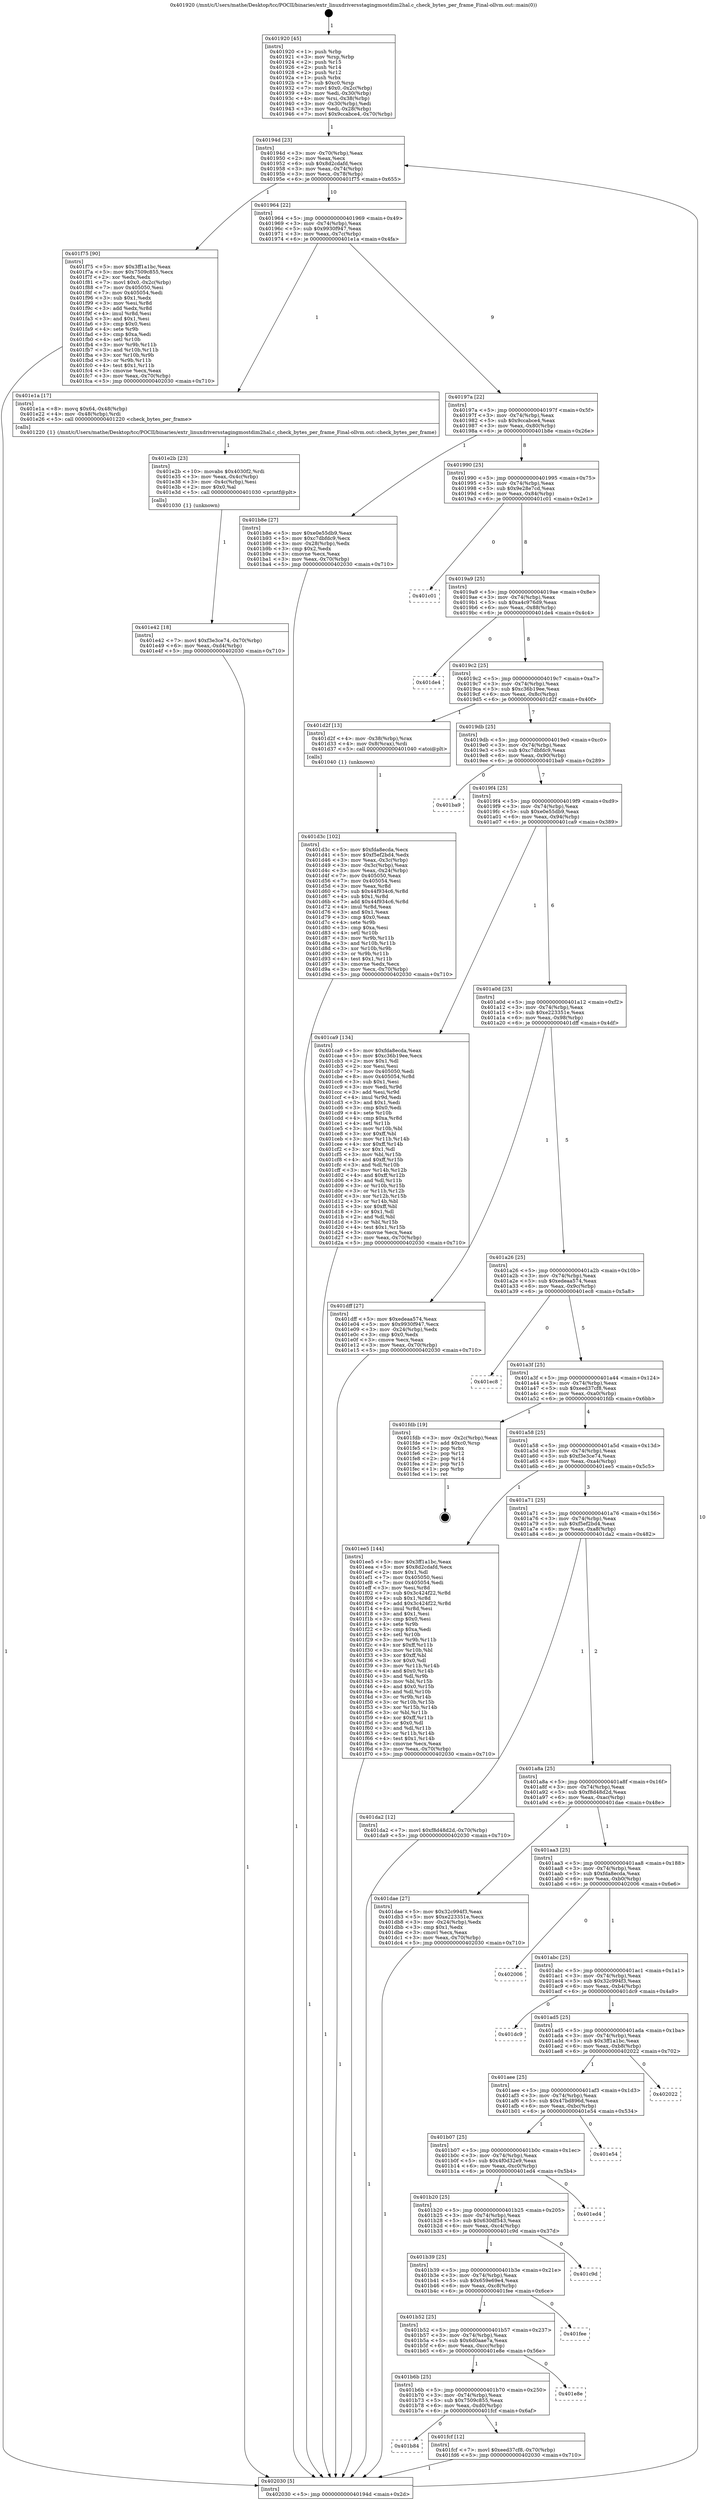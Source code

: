 digraph "0x401920" {
  label = "0x401920 (/mnt/c/Users/mathe/Desktop/tcc/POCII/binaries/extr_linuxdriversstagingmostdim2hal.c_check_bytes_per_frame_Final-ollvm.out::main(0))"
  labelloc = "t"
  node[shape=record]

  Entry [label="",width=0.3,height=0.3,shape=circle,fillcolor=black,style=filled]
  "0x40194d" [label="{
     0x40194d [23]\l
     | [instrs]\l
     &nbsp;&nbsp;0x40194d \<+3\>: mov -0x70(%rbp),%eax\l
     &nbsp;&nbsp;0x401950 \<+2\>: mov %eax,%ecx\l
     &nbsp;&nbsp;0x401952 \<+6\>: sub $0x8d2cdafd,%ecx\l
     &nbsp;&nbsp;0x401958 \<+3\>: mov %eax,-0x74(%rbp)\l
     &nbsp;&nbsp;0x40195b \<+3\>: mov %ecx,-0x78(%rbp)\l
     &nbsp;&nbsp;0x40195e \<+6\>: je 0000000000401f75 \<main+0x655\>\l
  }"]
  "0x401f75" [label="{
     0x401f75 [90]\l
     | [instrs]\l
     &nbsp;&nbsp;0x401f75 \<+5\>: mov $0x3ff1a1bc,%eax\l
     &nbsp;&nbsp;0x401f7a \<+5\>: mov $0x7509c855,%ecx\l
     &nbsp;&nbsp;0x401f7f \<+2\>: xor %edx,%edx\l
     &nbsp;&nbsp;0x401f81 \<+7\>: movl $0x0,-0x2c(%rbp)\l
     &nbsp;&nbsp;0x401f88 \<+7\>: mov 0x405050,%esi\l
     &nbsp;&nbsp;0x401f8f \<+7\>: mov 0x405054,%edi\l
     &nbsp;&nbsp;0x401f96 \<+3\>: sub $0x1,%edx\l
     &nbsp;&nbsp;0x401f99 \<+3\>: mov %esi,%r8d\l
     &nbsp;&nbsp;0x401f9c \<+3\>: add %edx,%r8d\l
     &nbsp;&nbsp;0x401f9f \<+4\>: imul %r8d,%esi\l
     &nbsp;&nbsp;0x401fa3 \<+3\>: and $0x1,%esi\l
     &nbsp;&nbsp;0x401fa6 \<+3\>: cmp $0x0,%esi\l
     &nbsp;&nbsp;0x401fa9 \<+4\>: sete %r9b\l
     &nbsp;&nbsp;0x401fad \<+3\>: cmp $0xa,%edi\l
     &nbsp;&nbsp;0x401fb0 \<+4\>: setl %r10b\l
     &nbsp;&nbsp;0x401fb4 \<+3\>: mov %r9b,%r11b\l
     &nbsp;&nbsp;0x401fb7 \<+3\>: and %r10b,%r11b\l
     &nbsp;&nbsp;0x401fba \<+3\>: xor %r10b,%r9b\l
     &nbsp;&nbsp;0x401fbd \<+3\>: or %r9b,%r11b\l
     &nbsp;&nbsp;0x401fc0 \<+4\>: test $0x1,%r11b\l
     &nbsp;&nbsp;0x401fc4 \<+3\>: cmovne %ecx,%eax\l
     &nbsp;&nbsp;0x401fc7 \<+3\>: mov %eax,-0x70(%rbp)\l
     &nbsp;&nbsp;0x401fca \<+5\>: jmp 0000000000402030 \<main+0x710\>\l
  }"]
  "0x401964" [label="{
     0x401964 [22]\l
     | [instrs]\l
     &nbsp;&nbsp;0x401964 \<+5\>: jmp 0000000000401969 \<main+0x49\>\l
     &nbsp;&nbsp;0x401969 \<+3\>: mov -0x74(%rbp),%eax\l
     &nbsp;&nbsp;0x40196c \<+5\>: sub $0x9930f947,%eax\l
     &nbsp;&nbsp;0x401971 \<+3\>: mov %eax,-0x7c(%rbp)\l
     &nbsp;&nbsp;0x401974 \<+6\>: je 0000000000401e1a \<main+0x4fa\>\l
  }"]
  Exit [label="",width=0.3,height=0.3,shape=circle,fillcolor=black,style=filled,peripheries=2]
  "0x401e1a" [label="{
     0x401e1a [17]\l
     | [instrs]\l
     &nbsp;&nbsp;0x401e1a \<+8\>: movq $0x64,-0x48(%rbp)\l
     &nbsp;&nbsp;0x401e22 \<+4\>: mov -0x48(%rbp),%rdi\l
     &nbsp;&nbsp;0x401e26 \<+5\>: call 0000000000401220 \<check_bytes_per_frame\>\l
     | [calls]\l
     &nbsp;&nbsp;0x401220 \{1\} (/mnt/c/Users/mathe/Desktop/tcc/POCII/binaries/extr_linuxdriversstagingmostdim2hal.c_check_bytes_per_frame_Final-ollvm.out::check_bytes_per_frame)\l
  }"]
  "0x40197a" [label="{
     0x40197a [22]\l
     | [instrs]\l
     &nbsp;&nbsp;0x40197a \<+5\>: jmp 000000000040197f \<main+0x5f\>\l
     &nbsp;&nbsp;0x40197f \<+3\>: mov -0x74(%rbp),%eax\l
     &nbsp;&nbsp;0x401982 \<+5\>: sub $0x9ccabce4,%eax\l
     &nbsp;&nbsp;0x401987 \<+3\>: mov %eax,-0x80(%rbp)\l
     &nbsp;&nbsp;0x40198a \<+6\>: je 0000000000401b8e \<main+0x26e\>\l
  }"]
  "0x401b84" [label="{
     0x401b84\l
  }", style=dashed]
  "0x401b8e" [label="{
     0x401b8e [27]\l
     | [instrs]\l
     &nbsp;&nbsp;0x401b8e \<+5\>: mov $0xe0e55db9,%eax\l
     &nbsp;&nbsp;0x401b93 \<+5\>: mov $0xc7dbfdc9,%ecx\l
     &nbsp;&nbsp;0x401b98 \<+3\>: mov -0x28(%rbp),%edx\l
     &nbsp;&nbsp;0x401b9b \<+3\>: cmp $0x2,%edx\l
     &nbsp;&nbsp;0x401b9e \<+3\>: cmovne %ecx,%eax\l
     &nbsp;&nbsp;0x401ba1 \<+3\>: mov %eax,-0x70(%rbp)\l
     &nbsp;&nbsp;0x401ba4 \<+5\>: jmp 0000000000402030 \<main+0x710\>\l
  }"]
  "0x401990" [label="{
     0x401990 [25]\l
     | [instrs]\l
     &nbsp;&nbsp;0x401990 \<+5\>: jmp 0000000000401995 \<main+0x75\>\l
     &nbsp;&nbsp;0x401995 \<+3\>: mov -0x74(%rbp),%eax\l
     &nbsp;&nbsp;0x401998 \<+5\>: sub $0x9e28e7cd,%eax\l
     &nbsp;&nbsp;0x40199d \<+6\>: mov %eax,-0x84(%rbp)\l
     &nbsp;&nbsp;0x4019a3 \<+6\>: je 0000000000401c01 \<main+0x2e1\>\l
  }"]
  "0x402030" [label="{
     0x402030 [5]\l
     | [instrs]\l
     &nbsp;&nbsp;0x402030 \<+5\>: jmp 000000000040194d \<main+0x2d\>\l
  }"]
  "0x401920" [label="{
     0x401920 [45]\l
     | [instrs]\l
     &nbsp;&nbsp;0x401920 \<+1\>: push %rbp\l
     &nbsp;&nbsp;0x401921 \<+3\>: mov %rsp,%rbp\l
     &nbsp;&nbsp;0x401924 \<+2\>: push %r15\l
     &nbsp;&nbsp;0x401926 \<+2\>: push %r14\l
     &nbsp;&nbsp;0x401928 \<+2\>: push %r12\l
     &nbsp;&nbsp;0x40192a \<+1\>: push %rbx\l
     &nbsp;&nbsp;0x40192b \<+7\>: sub $0xc0,%rsp\l
     &nbsp;&nbsp;0x401932 \<+7\>: movl $0x0,-0x2c(%rbp)\l
     &nbsp;&nbsp;0x401939 \<+3\>: mov %edi,-0x30(%rbp)\l
     &nbsp;&nbsp;0x40193c \<+4\>: mov %rsi,-0x38(%rbp)\l
     &nbsp;&nbsp;0x401940 \<+3\>: mov -0x30(%rbp),%edi\l
     &nbsp;&nbsp;0x401943 \<+3\>: mov %edi,-0x28(%rbp)\l
     &nbsp;&nbsp;0x401946 \<+7\>: movl $0x9ccabce4,-0x70(%rbp)\l
  }"]
  "0x401fcf" [label="{
     0x401fcf [12]\l
     | [instrs]\l
     &nbsp;&nbsp;0x401fcf \<+7\>: movl $0xeed37cf8,-0x70(%rbp)\l
     &nbsp;&nbsp;0x401fd6 \<+5\>: jmp 0000000000402030 \<main+0x710\>\l
  }"]
  "0x401c01" [label="{
     0x401c01\l
  }", style=dashed]
  "0x4019a9" [label="{
     0x4019a9 [25]\l
     | [instrs]\l
     &nbsp;&nbsp;0x4019a9 \<+5\>: jmp 00000000004019ae \<main+0x8e\>\l
     &nbsp;&nbsp;0x4019ae \<+3\>: mov -0x74(%rbp),%eax\l
     &nbsp;&nbsp;0x4019b1 \<+5\>: sub $0xa4c976d9,%eax\l
     &nbsp;&nbsp;0x4019b6 \<+6\>: mov %eax,-0x88(%rbp)\l
     &nbsp;&nbsp;0x4019bc \<+6\>: je 0000000000401de4 \<main+0x4c4\>\l
  }"]
  "0x401b6b" [label="{
     0x401b6b [25]\l
     | [instrs]\l
     &nbsp;&nbsp;0x401b6b \<+5\>: jmp 0000000000401b70 \<main+0x250\>\l
     &nbsp;&nbsp;0x401b70 \<+3\>: mov -0x74(%rbp),%eax\l
     &nbsp;&nbsp;0x401b73 \<+5\>: sub $0x7509c855,%eax\l
     &nbsp;&nbsp;0x401b78 \<+6\>: mov %eax,-0xd0(%rbp)\l
     &nbsp;&nbsp;0x401b7e \<+6\>: je 0000000000401fcf \<main+0x6af\>\l
  }"]
  "0x401de4" [label="{
     0x401de4\l
  }", style=dashed]
  "0x4019c2" [label="{
     0x4019c2 [25]\l
     | [instrs]\l
     &nbsp;&nbsp;0x4019c2 \<+5\>: jmp 00000000004019c7 \<main+0xa7\>\l
     &nbsp;&nbsp;0x4019c7 \<+3\>: mov -0x74(%rbp),%eax\l
     &nbsp;&nbsp;0x4019ca \<+5\>: sub $0xc36b19ee,%eax\l
     &nbsp;&nbsp;0x4019cf \<+6\>: mov %eax,-0x8c(%rbp)\l
     &nbsp;&nbsp;0x4019d5 \<+6\>: je 0000000000401d2f \<main+0x40f\>\l
  }"]
  "0x401e8e" [label="{
     0x401e8e\l
  }", style=dashed]
  "0x401d2f" [label="{
     0x401d2f [13]\l
     | [instrs]\l
     &nbsp;&nbsp;0x401d2f \<+4\>: mov -0x38(%rbp),%rax\l
     &nbsp;&nbsp;0x401d33 \<+4\>: mov 0x8(%rax),%rdi\l
     &nbsp;&nbsp;0x401d37 \<+5\>: call 0000000000401040 \<atoi@plt\>\l
     | [calls]\l
     &nbsp;&nbsp;0x401040 \{1\} (unknown)\l
  }"]
  "0x4019db" [label="{
     0x4019db [25]\l
     | [instrs]\l
     &nbsp;&nbsp;0x4019db \<+5\>: jmp 00000000004019e0 \<main+0xc0\>\l
     &nbsp;&nbsp;0x4019e0 \<+3\>: mov -0x74(%rbp),%eax\l
     &nbsp;&nbsp;0x4019e3 \<+5\>: sub $0xc7dbfdc9,%eax\l
     &nbsp;&nbsp;0x4019e8 \<+6\>: mov %eax,-0x90(%rbp)\l
     &nbsp;&nbsp;0x4019ee \<+6\>: je 0000000000401ba9 \<main+0x289\>\l
  }"]
  "0x401b52" [label="{
     0x401b52 [25]\l
     | [instrs]\l
     &nbsp;&nbsp;0x401b52 \<+5\>: jmp 0000000000401b57 \<main+0x237\>\l
     &nbsp;&nbsp;0x401b57 \<+3\>: mov -0x74(%rbp),%eax\l
     &nbsp;&nbsp;0x401b5a \<+5\>: sub $0x6d0aae7a,%eax\l
     &nbsp;&nbsp;0x401b5f \<+6\>: mov %eax,-0xcc(%rbp)\l
     &nbsp;&nbsp;0x401b65 \<+6\>: je 0000000000401e8e \<main+0x56e\>\l
  }"]
  "0x401ba9" [label="{
     0x401ba9\l
  }", style=dashed]
  "0x4019f4" [label="{
     0x4019f4 [25]\l
     | [instrs]\l
     &nbsp;&nbsp;0x4019f4 \<+5\>: jmp 00000000004019f9 \<main+0xd9\>\l
     &nbsp;&nbsp;0x4019f9 \<+3\>: mov -0x74(%rbp),%eax\l
     &nbsp;&nbsp;0x4019fc \<+5\>: sub $0xe0e55db9,%eax\l
     &nbsp;&nbsp;0x401a01 \<+6\>: mov %eax,-0x94(%rbp)\l
     &nbsp;&nbsp;0x401a07 \<+6\>: je 0000000000401ca9 \<main+0x389\>\l
  }"]
  "0x401fee" [label="{
     0x401fee\l
  }", style=dashed]
  "0x401ca9" [label="{
     0x401ca9 [134]\l
     | [instrs]\l
     &nbsp;&nbsp;0x401ca9 \<+5\>: mov $0xfda8ecda,%eax\l
     &nbsp;&nbsp;0x401cae \<+5\>: mov $0xc36b19ee,%ecx\l
     &nbsp;&nbsp;0x401cb3 \<+2\>: mov $0x1,%dl\l
     &nbsp;&nbsp;0x401cb5 \<+2\>: xor %esi,%esi\l
     &nbsp;&nbsp;0x401cb7 \<+7\>: mov 0x405050,%edi\l
     &nbsp;&nbsp;0x401cbe \<+8\>: mov 0x405054,%r8d\l
     &nbsp;&nbsp;0x401cc6 \<+3\>: sub $0x1,%esi\l
     &nbsp;&nbsp;0x401cc9 \<+3\>: mov %edi,%r9d\l
     &nbsp;&nbsp;0x401ccc \<+3\>: add %esi,%r9d\l
     &nbsp;&nbsp;0x401ccf \<+4\>: imul %r9d,%edi\l
     &nbsp;&nbsp;0x401cd3 \<+3\>: and $0x1,%edi\l
     &nbsp;&nbsp;0x401cd6 \<+3\>: cmp $0x0,%edi\l
     &nbsp;&nbsp;0x401cd9 \<+4\>: sete %r10b\l
     &nbsp;&nbsp;0x401cdd \<+4\>: cmp $0xa,%r8d\l
     &nbsp;&nbsp;0x401ce1 \<+4\>: setl %r11b\l
     &nbsp;&nbsp;0x401ce5 \<+3\>: mov %r10b,%bl\l
     &nbsp;&nbsp;0x401ce8 \<+3\>: xor $0xff,%bl\l
     &nbsp;&nbsp;0x401ceb \<+3\>: mov %r11b,%r14b\l
     &nbsp;&nbsp;0x401cee \<+4\>: xor $0xff,%r14b\l
     &nbsp;&nbsp;0x401cf2 \<+3\>: xor $0x1,%dl\l
     &nbsp;&nbsp;0x401cf5 \<+3\>: mov %bl,%r15b\l
     &nbsp;&nbsp;0x401cf8 \<+4\>: and $0xff,%r15b\l
     &nbsp;&nbsp;0x401cfc \<+3\>: and %dl,%r10b\l
     &nbsp;&nbsp;0x401cff \<+3\>: mov %r14b,%r12b\l
     &nbsp;&nbsp;0x401d02 \<+4\>: and $0xff,%r12b\l
     &nbsp;&nbsp;0x401d06 \<+3\>: and %dl,%r11b\l
     &nbsp;&nbsp;0x401d09 \<+3\>: or %r10b,%r15b\l
     &nbsp;&nbsp;0x401d0c \<+3\>: or %r11b,%r12b\l
     &nbsp;&nbsp;0x401d0f \<+3\>: xor %r12b,%r15b\l
     &nbsp;&nbsp;0x401d12 \<+3\>: or %r14b,%bl\l
     &nbsp;&nbsp;0x401d15 \<+3\>: xor $0xff,%bl\l
     &nbsp;&nbsp;0x401d18 \<+3\>: or $0x1,%dl\l
     &nbsp;&nbsp;0x401d1b \<+2\>: and %dl,%bl\l
     &nbsp;&nbsp;0x401d1d \<+3\>: or %bl,%r15b\l
     &nbsp;&nbsp;0x401d20 \<+4\>: test $0x1,%r15b\l
     &nbsp;&nbsp;0x401d24 \<+3\>: cmovne %ecx,%eax\l
     &nbsp;&nbsp;0x401d27 \<+3\>: mov %eax,-0x70(%rbp)\l
     &nbsp;&nbsp;0x401d2a \<+5\>: jmp 0000000000402030 \<main+0x710\>\l
  }"]
  "0x401a0d" [label="{
     0x401a0d [25]\l
     | [instrs]\l
     &nbsp;&nbsp;0x401a0d \<+5\>: jmp 0000000000401a12 \<main+0xf2\>\l
     &nbsp;&nbsp;0x401a12 \<+3\>: mov -0x74(%rbp),%eax\l
     &nbsp;&nbsp;0x401a15 \<+5\>: sub $0xe223351e,%eax\l
     &nbsp;&nbsp;0x401a1a \<+6\>: mov %eax,-0x98(%rbp)\l
     &nbsp;&nbsp;0x401a20 \<+6\>: je 0000000000401dff \<main+0x4df\>\l
  }"]
  "0x401d3c" [label="{
     0x401d3c [102]\l
     | [instrs]\l
     &nbsp;&nbsp;0x401d3c \<+5\>: mov $0xfda8ecda,%ecx\l
     &nbsp;&nbsp;0x401d41 \<+5\>: mov $0xf5ef2bd4,%edx\l
     &nbsp;&nbsp;0x401d46 \<+3\>: mov %eax,-0x3c(%rbp)\l
     &nbsp;&nbsp;0x401d49 \<+3\>: mov -0x3c(%rbp),%eax\l
     &nbsp;&nbsp;0x401d4c \<+3\>: mov %eax,-0x24(%rbp)\l
     &nbsp;&nbsp;0x401d4f \<+7\>: mov 0x405050,%eax\l
     &nbsp;&nbsp;0x401d56 \<+7\>: mov 0x405054,%esi\l
     &nbsp;&nbsp;0x401d5d \<+3\>: mov %eax,%r8d\l
     &nbsp;&nbsp;0x401d60 \<+7\>: sub $0x44f934c6,%r8d\l
     &nbsp;&nbsp;0x401d67 \<+4\>: sub $0x1,%r8d\l
     &nbsp;&nbsp;0x401d6b \<+7\>: add $0x44f934c6,%r8d\l
     &nbsp;&nbsp;0x401d72 \<+4\>: imul %r8d,%eax\l
     &nbsp;&nbsp;0x401d76 \<+3\>: and $0x1,%eax\l
     &nbsp;&nbsp;0x401d79 \<+3\>: cmp $0x0,%eax\l
     &nbsp;&nbsp;0x401d7c \<+4\>: sete %r9b\l
     &nbsp;&nbsp;0x401d80 \<+3\>: cmp $0xa,%esi\l
     &nbsp;&nbsp;0x401d83 \<+4\>: setl %r10b\l
     &nbsp;&nbsp;0x401d87 \<+3\>: mov %r9b,%r11b\l
     &nbsp;&nbsp;0x401d8a \<+3\>: and %r10b,%r11b\l
     &nbsp;&nbsp;0x401d8d \<+3\>: xor %r10b,%r9b\l
     &nbsp;&nbsp;0x401d90 \<+3\>: or %r9b,%r11b\l
     &nbsp;&nbsp;0x401d93 \<+4\>: test $0x1,%r11b\l
     &nbsp;&nbsp;0x401d97 \<+3\>: cmovne %edx,%ecx\l
     &nbsp;&nbsp;0x401d9a \<+3\>: mov %ecx,-0x70(%rbp)\l
     &nbsp;&nbsp;0x401d9d \<+5\>: jmp 0000000000402030 \<main+0x710\>\l
  }"]
  "0x401b39" [label="{
     0x401b39 [25]\l
     | [instrs]\l
     &nbsp;&nbsp;0x401b39 \<+5\>: jmp 0000000000401b3e \<main+0x21e\>\l
     &nbsp;&nbsp;0x401b3e \<+3\>: mov -0x74(%rbp),%eax\l
     &nbsp;&nbsp;0x401b41 \<+5\>: sub $0x659e69e4,%eax\l
     &nbsp;&nbsp;0x401b46 \<+6\>: mov %eax,-0xc8(%rbp)\l
     &nbsp;&nbsp;0x401b4c \<+6\>: je 0000000000401fee \<main+0x6ce\>\l
  }"]
  "0x401dff" [label="{
     0x401dff [27]\l
     | [instrs]\l
     &nbsp;&nbsp;0x401dff \<+5\>: mov $0xedeaa574,%eax\l
     &nbsp;&nbsp;0x401e04 \<+5\>: mov $0x9930f947,%ecx\l
     &nbsp;&nbsp;0x401e09 \<+3\>: mov -0x24(%rbp),%edx\l
     &nbsp;&nbsp;0x401e0c \<+3\>: cmp $0x0,%edx\l
     &nbsp;&nbsp;0x401e0f \<+3\>: cmove %ecx,%eax\l
     &nbsp;&nbsp;0x401e12 \<+3\>: mov %eax,-0x70(%rbp)\l
     &nbsp;&nbsp;0x401e15 \<+5\>: jmp 0000000000402030 \<main+0x710\>\l
  }"]
  "0x401a26" [label="{
     0x401a26 [25]\l
     | [instrs]\l
     &nbsp;&nbsp;0x401a26 \<+5\>: jmp 0000000000401a2b \<main+0x10b\>\l
     &nbsp;&nbsp;0x401a2b \<+3\>: mov -0x74(%rbp),%eax\l
     &nbsp;&nbsp;0x401a2e \<+5\>: sub $0xedeaa574,%eax\l
     &nbsp;&nbsp;0x401a33 \<+6\>: mov %eax,-0x9c(%rbp)\l
     &nbsp;&nbsp;0x401a39 \<+6\>: je 0000000000401ec8 \<main+0x5a8\>\l
  }"]
  "0x401c9d" [label="{
     0x401c9d\l
  }", style=dashed]
  "0x401ec8" [label="{
     0x401ec8\l
  }", style=dashed]
  "0x401a3f" [label="{
     0x401a3f [25]\l
     | [instrs]\l
     &nbsp;&nbsp;0x401a3f \<+5\>: jmp 0000000000401a44 \<main+0x124\>\l
     &nbsp;&nbsp;0x401a44 \<+3\>: mov -0x74(%rbp),%eax\l
     &nbsp;&nbsp;0x401a47 \<+5\>: sub $0xeed37cf8,%eax\l
     &nbsp;&nbsp;0x401a4c \<+6\>: mov %eax,-0xa0(%rbp)\l
     &nbsp;&nbsp;0x401a52 \<+6\>: je 0000000000401fdb \<main+0x6bb\>\l
  }"]
  "0x401b20" [label="{
     0x401b20 [25]\l
     | [instrs]\l
     &nbsp;&nbsp;0x401b20 \<+5\>: jmp 0000000000401b25 \<main+0x205\>\l
     &nbsp;&nbsp;0x401b25 \<+3\>: mov -0x74(%rbp),%eax\l
     &nbsp;&nbsp;0x401b28 \<+5\>: sub $0x630df543,%eax\l
     &nbsp;&nbsp;0x401b2d \<+6\>: mov %eax,-0xc4(%rbp)\l
     &nbsp;&nbsp;0x401b33 \<+6\>: je 0000000000401c9d \<main+0x37d\>\l
  }"]
  "0x401fdb" [label="{
     0x401fdb [19]\l
     | [instrs]\l
     &nbsp;&nbsp;0x401fdb \<+3\>: mov -0x2c(%rbp),%eax\l
     &nbsp;&nbsp;0x401fde \<+7\>: add $0xc0,%rsp\l
     &nbsp;&nbsp;0x401fe5 \<+1\>: pop %rbx\l
     &nbsp;&nbsp;0x401fe6 \<+2\>: pop %r12\l
     &nbsp;&nbsp;0x401fe8 \<+2\>: pop %r14\l
     &nbsp;&nbsp;0x401fea \<+2\>: pop %r15\l
     &nbsp;&nbsp;0x401fec \<+1\>: pop %rbp\l
     &nbsp;&nbsp;0x401fed \<+1\>: ret\l
  }"]
  "0x401a58" [label="{
     0x401a58 [25]\l
     | [instrs]\l
     &nbsp;&nbsp;0x401a58 \<+5\>: jmp 0000000000401a5d \<main+0x13d\>\l
     &nbsp;&nbsp;0x401a5d \<+3\>: mov -0x74(%rbp),%eax\l
     &nbsp;&nbsp;0x401a60 \<+5\>: sub $0xf3e3ce74,%eax\l
     &nbsp;&nbsp;0x401a65 \<+6\>: mov %eax,-0xa4(%rbp)\l
     &nbsp;&nbsp;0x401a6b \<+6\>: je 0000000000401ee5 \<main+0x5c5\>\l
  }"]
  "0x401ed4" [label="{
     0x401ed4\l
  }", style=dashed]
  "0x401ee5" [label="{
     0x401ee5 [144]\l
     | [instrs]\l
     &nbsp;&nbsp;0x401ee5 \<+5\>: mov $0x3ff1a1bc,%eax\l
     &nbsp;&nbsp;0x401eea \<+5\>: mov $0x8d2cdafd,%ecx\l
     &nbsp;&nbsp;0x401eef \<+2\>: mov $0x1,%dl\l
     &nbsp;&nbsp;0x401ef1 \<+7\>: mov 0x405050,%esi\l
     &nbsp;&nbsp;0x401ef8 \<+7\>: mov 0x405054,%edi\l
     &nbsp;&nbsp;0x401eff \<+3\>: mov %esi,%r8d\l
     &nbsp;&nbsp;0x401f02 \<+7\>: sub $0x3c424f22,%r8d\l
     &nbsp;&nbsp;0x401f09 \<+4\>: sub $0x1,%r8d\l
     &nbsp;&nbsp;0x401f0d \<+7\>: add $0x3c424f22,%r8d\l
     &nbsp;&nbsp;0x401f14 \<+4\>: imul %r8d,%esi\l
     &nbsp;&nbsp;0x401f18 \<+3\>: and $0x1,%esi\l
     &nbsp;&nbsp;0x401f1b \<+3\>: cmp $0x0,%esi\l
     &nbsp;&nbsp;0x401f1e \<+4\>: sete %r9b\l
     &nbsp;&nbsp;0x401f22 \<+3\>: cmp $0xa,%edi\l
     &nbsp;&nbsp;0x401f25 \<+4\>: setl %r10b\l
     &nbsp;&nbsp;0x401f29 \<+3\>: mov %r9b,%r11b\l
     &nbsp;&nbsp;0x401f2c \<+4\>: xor $0xff,%r11b\l
     &nbsp;&nbsp;0x401f30 \<+3\>: mov %r10b,%bl\l
     &nbsp;&nbsp;0x401f33 \<+3\>: xor $0xff,%bl\l
     &nbsp;&nbsp;0x401f36 \<+3\>: xor $0x0,%dl\l
     &nbsp;&nbsp;0x401f39 \<+3\>: mov %r11b,%r14b\l
     &nbsp;&nbsp;0x401f3c \<+4\>: and $0x0,%r14b\l
     &nbsp;&nbsp;0x401f40 \<+3\>: and %dl,%r9b\l
     &nbsp;&nbsp;0x401f43 \<+3\>: mov %bl,%r15b\l
     &nbsp;&nbsp;0x401f46 \<+4\>: and $0x0,%r15b\l
     &nbsp;&nbsp;0x401f4a \<+3\>: and %dl,%r10b\l
     &nbsp;&nbsp;0x401f4d \<+3\>: or %r9b,%r14b\l
     &nbsp;&nbsp;0x401f50 \<+3\>: or %r10b,%r15b\l
     &nbsp;&nbsp;0x401f53 \<+3\>: xor %r15b,%r14b\l
     &nbsp;&nbsp;0x401f56 \<+3\>: or %bl,%r11b\l
     &nbsp;&nbsp;0x401f59 \<+4\>: xor $0xff,%r11b\l
     &nbsp;&nbsp;0x401f5d \<+3\>: or $0x0,%dl\l
     &nbsp;&nbsp;0x401f60 \<+3\>: and %dl,%r11b\l
     &nbsp;&nbsp;0x401f63 \<+3\>: or %r11b,%r14b\l
     &nbsp;&nbsp;0x401f66 \<+4\>: test $0x1,%r14b\l
     &nbsp;&nbsp;0x401f6a \<+3\>: cmovne %ecx,%eax\l
     &nbsp;&nbsp;0x401f6d \<+3\>: mov %eax,-0x70(%rbp)\l
     &nbsp;&nbsp;0x401f70 \<+5\>: jmp 0000000000402030 \<main+0x710\>\l
  }"]
  "0x401a71" [label="{
     0x401a71 [25]\l
     | [instrs]\l
     &nbsp;&nbsp;0x401a71 \<+5\>: jmp 0000000000401a76 \<main+0x156\>\l
     &nbsp;&nbsp;0x401a76 \<+3\>: mov -0x74(%rbp),%eax\l
     &nbsp;&nbsp;0x401a79 \<+5\>: sub $0xf5ef2bd4,%eax\l
     &nbsp;&nbsp;0x401a7e \<+6\>: mov %eax,-0xa8(%rbp)\l
     &nbsp;&nbsp;0x401a84 \<+6\>: je 0000000000401da2 \<main+0x482\>\l
  }"]
  "0x401b07" [label="{
     0x401b07 [25]\l
     | [instrs]\l
     &nbsp;&nbsp;0x401b07 \<+5\>: jmp 0000000000401b0c \<main+0x1ec\>\l
     &nbsp;&nbsp;0x401b0c \<+3\>: mov -0x74(%rbp),%eax\l
     &nbsp;&nbsp;0x401b0f \<+5\>: sub $0x4f0d32e9,%eax\l
     &nbsp;&nbsp;0x401b14 \<+6\>: mov %eax,-0xc0(%rbp)\l
     &nbsp;&nbsp;0x401b1a \<+6\>: je 0000000000401ed4 \<main+0x5b4\>\l
  }"]
  "0x401da2" [label="{
     0x401da2 [12]\l
     | [instrs]\l
     &nbsp;&nbsp;0x401da2 \<+7\>: movl $0xf8d48d2d,-0x70(%rbp)\l
     &nbsp;&nbsp;0x401da9 \<+5\>: jmp 0000000000402030 \<main+0x710\>\l
  }"]
  "0x401a8a" [label="{
     0x401a8a [25]\l
     | [instrs]\l
     &nbsp;&nbsp;0x401a8a \<+5\>: jmp 0000000000401a8f \<main+0x16f\>\l
     &nbsp;&nbsp;0x401a8f \<+3\>: mov -0x74(%rbp),%eax\l
     &nbsp;&nbsp;0x401a92 \<+5\>: sub $0xf8d48d2d,%eax\l
     &nbsp;&nbsp;0x401a97 \<+6\>: mov %eax,-0xac(%rbp)\l
     &nbsp;&nbsp;0x401a9d \<+6\>: je 0000000000401dae \<main+0x48e\>\l
  }"]
  "0x401e54" [label="{
     0x401e54\l
  }", style=dashed]
  "0x401dae" [label="{
     0x401dae [27]\l
     | [instrs]\l
     &nbsp;&nbsp;0x401dae \<+5\>: mov $0x32c994f3,%eax\l
     &nbsp;&nbsp;0x401db3 \<+5\>: mov $0xe223351e,%ecx\l
     &nbsp;&nbsp;0x401db8 \<+3\>: mov -0x24(%rbp),%edx\l
     &nbsp;&nbsp;0x401dbb \<+3\>: cmp $0x1,%edx\l
     &nbsp;&nbsp;0x401dbe \<+3\>: cmovl %ecx,%eax\l
     &nbsp;&nbsp;0x401dc1 \<+3\>: mov %eax,-0x70(%rbp)\l
     &nbsp;&nbsp;0x401dc4 \<+5\>: jmp 0000000000402030 \<main+0x710\>\l
  }"]
  "0x401aa3" [label="{
     0x401aa3 [25]\l
     | [instrs]\l
     &nbsp;&nbsp;0x401aa3 \<+5\>: jmp 0000000000401aa8 \<main+0x188\>\l
     &nbsp;&nbsp;0x401aa8 \<+3\>: mov -0x74(%rbp),%eax\l
     &nbsp;&nbsp;0x401aab \<+5\>: sub $0xfda8ecda,%eax\l
     &nbsp;&nbsp;0x401ab0 \<+6\>: mov %eax,-0xb0(%rbp)\l
     &nbsp;&nbsp;0x401ab6 \<+6\>: je 0000000000402006 \<main+0x6e6\>\l
  }"]
  "0x401e2b" [label="{
     0x401e2b [23]\l
     | [instrs]\l
     &nbsp;&nbsp;0x401e2b \<+10\>: movabs $0x4030f2,%rdi\l
     &nbsp;&nbsp;0x401e35 \<+3\>: mov %eax,-0x4c(%rbp)\l
     &nbsp;&nbsp;0x401e38 \<+3\>: mov -0x4c(%rbp),%esi\l
     &nbsp;&nbsp;0x401e3b \<+2\>: mov $0x0,%al\l
     &nbsp;&nbsp;0x401e3d \<+5\>: call 0000000000401030 \<printf@plt\>\l
     | [calls]\l
     &nbsp;&nbsp;0x401030 \{1\} (unknown)\l
  }"]
  "0x401e42" [label="{
     0x401e42 [18]\l
     | [instrs]\l
     &nbsp;&nbsp;0x401e42 \<+7\>: movl $0xf3e3ce74,-0x70(%rbp)\l
     &nbsp;&nbsp;0x401e49 \<+6\>: mov %eax,-0xd4(%rbp)\l
     &nbsp;&nbsp;0x401e4f \<+5\>: jmp 0000000000402030 \<main+0x710\>\l
  }"]
  "0x401aee" [label="{
     0x401aee [25]\l
     | [instrs]\l
     &nbsp;&nbsp;0x401aee \<+5\>: jmp 0000000000401af3 \<main+0x1d3\>\l
     &nbsp;&nbsp;0x401af3 \<+3\>: mov -0x74(%rbp),%eax\l
     &nbsp;&nbsp;0x401af6 \<+5\>: sub $0x47bd896d,%eax\l
     &nbsp;&nbsp;0x401afb \<+6\>: mov %eax,-0xbc(%rbp)\l
     &nbsp;&nbsp;0x401b01 \<+6\>: je 0000000000401e54 \<main+0x534\>\l
  }"]
  "0x402006" [label="{
     0x402006\l
  }", style=dashed]
  "0x401abc" [label="{
     0x401abc [25]\l
     | [instrs]\l
     &nbsp;&nbsp;0x401abc \<+5\>: jmp 0000000000401ac1 \<main+0x1a1\>\l
     &nbsp;&nbsp;0x401ac1 \<+3\>: mov -0x74(%rbp),%eax\l
     &nbsp;&nbsp;0x401ac4 \<+5\>: sub $0x32c994f3,%eax\l
     &nbsp;&nbsp;0x401ac9 \<+6\>: mov %eax,-0xb4(%rbp)\l
     &nbsp;&nbsp;0x401acf \<+6\>: je 0000000000401dc9 \<main+0x4a9\>\l
  }"]
  "0x402022" [label="{
     0x402022\l
  }", style=dashed]
  "0x401dc9" [label="{
     0x401dc9\l
  }", style=dashed]
  "0x401ad5" [label="{
     0x401ad5 [25]\l
     | [instrs]\l
     &nbsp;&nbsp;0x401ad5 \<+5\>: jmp 0000000000401ada \<main+0x1ba\>\l
     &nbsp;&nbsp;0x401ada \<+3\>: mov -0x74(%rbp),%eax\l
     &nbsp;&nbsp;0x401add \<+5\>: sub $0x3ff1a1bc,%eax\l
     &nbsp;&nbsp;0x401ae2 \<+6\>: mov %eax,-0xb8(%rbp)\l
     &nbsp;&nbsp;0x401ae8 \<+6\>: je 0000000000402022 \<main+0x702\>\l
  }"]
  Entry -> "0x401920" [label=" 1"]
  "0x40194d" -> "0x401f75" [label=" 1"]
  "0x40194d" -> "0x401964" [label=" 10"]
  "0x401fdb" -> Exit [label=" 1"]
  "0x401964" -> "0x401e1a" [label=" 1"]
  "0x401964" -> "0x40197a" [label=" 9"]
  "0x401fcf" -> "0x402030" [label=" 1"]
  "0x40197a" -> "0x401b8e" [label=" 1"]
  "0x40197a" -> "0x401990" [label=" 8"]
  "0x401b8e" -> "0x402030" [label=" 1"]
  "0x401920" -> "0x40194d" [label=" 1"]
  "0x402030" -> "0x40194d" [label=" 10"]
  "0x401b6b" -> "0x401b84" [label=" 0"]
  "0x401990" -> "0x401c01" [label=" 0"]
  "0x401990" -> "0x4019a9" [label=" 8"]
  "0x401b6b" -> "0x401fcf" [label=" 1"]
  "0x4019a9" -> "0x401de4" [label=" 0"]
  "0x4019a9" -> "0x4019c2" [label=" 8"]
  "0x401b52" -> "0x401b6b" [label=" 1"]
  "0x4019c2" -> "0x401d2f" [label=" 1"]
  "0x4019c2" -> "0x4019db" [label=" 7"]
  "0x401b52" -> "0x401e8e" [label=" 0"]
  "0x4019db" -> "0x401ba9" [label=" 0"]
  "0x4019db" -> "0x4019f4" [label=" 7"]
  "0x401b39" -> "0x401b52" [label=" 1"]
  "0x4019f4" -> "0x401ca9" [label=" 1"]
  "0x4019f4" -> "0x401a0d" [label=" 6"]
  "0x401ca9" -> "0x402030" [label=" 1"]
  "0x401d2f" -> "0x401d3c" [label=" 1"]
  "0x401d3c" -> "0x402030" [label=" 1"]
  "0x401b39" -> "0x401fee" [label=" 0"]
  "0x401a0d" -> "0x401dff" [label=" 1"]
  "0x401a0d" -> "0x401a26" [label=" 5"]
  "0x401b20" -> "0x401b39" [label=" 1"]
  "0x401a26" -> "0x401ec8" [label=" 0"]
  "0x401a26" -> "0x401a3f" [label=" 5"]
  "0x401b20" -> "0x401c9d" [label=" 0"]
  "0x401a3f" -> "0x401fdb" [label=" 1"]
  "0x401a3f" -> "0x401a58" [label=" 4"]
  "0x401b07" -> "0x401b20" [label=" 1"]
  "0x401a58" -> "0x401ee5" [label=" 1"]
  "0x401a58" -> "0x401a71" [label=" 3"]
  "0x401b07" -> "0x401ed4" [label=" 0"]
  "0x401a71" -> "0x401da2" [label=" 1"]
  "0x401a71" -> "0x401a8a" [label=" 2"]
  "0x401da2" -> "0x402030" [label=" 1"]
  "0x401aee" -> "0x401b07" [label=" 1"]
  "0x401a8a" -> "0x401dae" [label=" 1"]
  "0x401a8a" -> "0x401aa3" [label=" 1"]
  "0x401dae" -> "0x402030" [label=" 1"]
  "0x401dff" -> "0x402030" [label=" 1"]
  "0x401e1a" -> "0x401e2b" [label=" 1"]
  "0x401e2b" -> "0x401e42" [label=" 1"]
  "0x401e42" -> "0x402030" [label=" 1"]
  "0x401ee5" -> "0x402030" [label=" 1"]
  "0x401f75" -> "0x402030" [label=" 1"]
  "0x401aee" -> "0x401e54" [label=" 0"]
  "0x401aa3" -> "0x402006" [label=" 0"]
  "0x401aa3" -> "0x401abc" [label=" 1"]
  "0x401ad5" -> "0x401aee" [label=" 1"]
  "0x401abc" -> "0x401dc9" [label=" 0"]
  "0x401abc" -> "0x401ad5" [label=" 1"]
  "0x401ad5" -> "0x402022" [label=" 0"]
}

